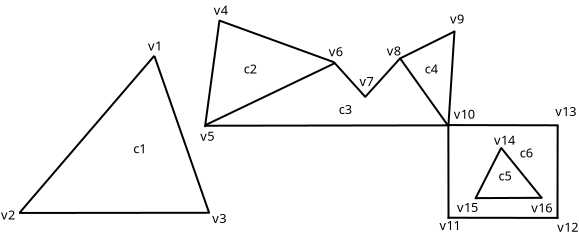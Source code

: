 <?xml version="1.0" encoding="UTF-8"?>
<dia:diagram xmlns:dia="http://www.lysator.liu.se/~alla/dia/">
  <dia:layer name="背景" visible="true" active="true">
    <dia:object type="Standard - Line" version="0" id="O0">
      <dia:attribute name="obj_pos">
        <dia:point val="57.315,14.953"/>
      </dia:attribute>
      <dia:attribute name="obj_bb">
        <dia:rectangle val="50.507,14.882;57.385,22.873"/>
      </dia:attribute>
      <dia:attribute name="conn_endpoints">
        <dia:point val="57.315,14.953"/>
        <dia:point val="50.578,22.802"/>
      </dia:attribute>
      <dia:attribute name="numcp">
        <dia:int val="1"/>
      </dia:attribute>
    </dia:object>
    <dia:object type="Standard - Line" version="0" id="O1">
      <dia:attribute name="obj_pos">
        <dia:point val="57.315,14.964"/>
      </dia:attribute>
      <dia:attribute name="obj_bb">
        <dia:rectangle val="57.251,14.9;60.122,22.889"/>
      </dia:attribute>
      <dia:attribute name="conn_endpoints">
        <dia:point val="57.315,14.964"/>
        <dia:point val="60.059,22.825"/>
      </dia:attribute>
      <dia:attribute name="numcp">
        <dia:int val="1"/>
      </dia:attribute>
    </dia:object>
    <dia:object type="Standard - Line" version="0" id="O2">
      <dia:attribute name="obj_pos">
        <dia:point val="50.552,22.816"/>
      </dia:attribute>
      <dia:attribute name="obj_bb">
        <dia:rectangle val="50.502,22.756;60.128,22.866"/>
      </dia:attribute>
      <dia:attribute name="conn_endpoints">
        <dia:point val="50.552,22.816"/>
        <dia:point val="60.078,22.806"/>
      </dia:attribute>
      <dia:attribute name="numcp">
        <dia:int val="1"/>
      </dia:attribute>
    </dia:object>
    <dia:object type="Standard - Line" version="0" id="O3">
      <dia:attribute name="obj_pos">
        <dia:point val="60.572,13.183"/>
      </dia:attribute>
      <dia:attribute name="obj_bb">
        <dia:rectangle val="59.789,13.127;60.629,18.578"/>
      </dia:attribute>
      <dia:attribute name="conn_endpoints">
        <dia:point val="60.572,13.183"/>
        <dia:point val="59.845,18.522"/>
      </dia:attribute>
      <dia:attribute name="numcp">
        <dia:int val="1"/>
      </dia:attribute>
    </dia:object>
    <dia:object type="Standard - Line" version="0" id="O4">
      <dia:attribute name="obj_pos">
        <dia:point val="60.542,13.189"/>
      </dia:attribute>
      <dia:attribute name="obj_bb">
        <dia:rectangle val="60.478,13.124;66.361,15.344"/>
      </dia:attribute>
      <dia:attribute name="conn_endpoints">
        <dia:point val="60.542,13.189"/>
        <dia:point val="66.297,15.28"/>
      </dia:attribute>
      <dia:attribute name="numcp">
        <dia:int val="1"/>
      </dia:attribute>
    </dia:object>
    <dia:object type="Standard - Line" version="0" id="O5">
      <dia:attribute name="obj_pos">
        <dia:point val="66.333,15.327"/>
      </dia:attribute>
      <dia:attribute name="obj_bb">
        <dia:rectangle val="59.822,15.261;66.399,18.478"/>
      </dia:attribute>
      <dia:attribute name="conn_endpoints">
        <dia:point val="66.333,15.327"/>
        <dia:point val="59.889,18.412"/>
      </dia:attribute>
      <dia:attribute name="numcp">
        <dia:int val="1"/>
      </dia:attribute>
    </dia:object>
    <dia:object type="Standard - Line" version="0" id="O6">
      <dia:attribute name="obj_pos">
        <dia:point val="66.291,15.275"/>
      </dia:attribute>
      <dia:attribute name="obj_bb">
        <dia:rectangle val="66.22,15.204;67.959,17.111"/>
      </dia:attribute>
      <dia:attribute name="conn_endpoints">
        <dia:point val="66.291,15.275"/>
        <dia:point val="67.888,17.041"/>
      </dia:attribute>
      <dia:attribute name="numcp">
        <dia:int val="1"/>
      </dia:attribute>
    </dia:object>
    <dia:object type="Standard - Line" version="0" id="O7">
      <dia:attribute name="obj_pos">
        <dia:point val="67.877,16.993"/>
      </dia:attribute>
      <dia:attribute name="obj_bb">
        <dia:rectangle val="67.806,15.005;69.683,17.063"/>
      </dia:attribute>
      <dia:attribute name="conn_endpoints">
        <dia:point val="67.877,16.993"/>
        <dia:point val="69.612,15.075"/>
      </dia:attribute>
      <dia:attribute name="numcp">
        <dia:int val="1"/>
      </dia:attribute>
    </dia:object>
    <dia:object type="Standard - Line" version="0" id="O8">
      <dia:attribute name="obj_pos">
        <dia:point val="59.857,18.454"/>
      </dia:attribute>
      <dia:attribute name="obj_bb">
        <dia:rectangle val="59.807,18.386;72.013,18.504"/>
      </dia:attribute>
      <dia:attribute name="conn_endpoints">
        <dia:point val="59.857,18.454"/>
        <dia:point val="71.963,18.436"/>
      </dia:attribute>
      <dia:attribute name="numcp">
        <dia:int val="1"/>
      </dia:attribute>
    </dia:object>
    <dia:object type="Standard - Line" version="0" id="O9">
      <dia:attribute name="obj_pos">
        <dia:point val="69.59,15.071"/>
      </dia:attribute>
      <dia:attribute name="obj_bb">
        <dia:rectangle val="69.521,15.001;72.075,18.529"/>
      </dia:attribute>
      <dia:attribute name="conn_endpoints">
        <dia:point val="69.59,15.071"/>
        <dia:point val="72.006,18.459"/>
      </dia:attribute>
      <dia:attribute name="numcp">
        <dia:int val="1"/>
      </dia:attribute>
    </dia:object>
    <dia:object type="Standard - Line" version="0" id="O10">
      <dia:attribute name="obj_pos">
        <dia:point val="69.59,15.095"/>
      </dia:attribute>
      <dia:attribute name="obj_bb">
        <dia:rectangle val="69.523,13.663;72.412,15.162"/>
      </dia:attribute>
      <dia:attribute name="conn_endpoints">
        <dia:point val="69.59,15.095"/>
        <dia:point val="72.345,13.73"/>
      </dia:attribute>
      <dia:attribute name="numcp">
        <dia:int val="1"/>
      </dia:attribute>
    </dia:object>
    <dia:object type="Standard - Line" version="0" id="O11">
      <dia:attribute name="obj_pos">
        <dia:point val="72.322,13.709"/>
      </dia:attribute>
      <dia:attribute name="obj_bb">
        <dia:rectangle val="71.961,13.656;72.375,18.544"/>
      </dia:attribute>
      <dia:attribute name="conn_endpoints">
        <dia:point val="72.322,13.709"/>
        <dia:point val="72.014,18.491"/>
      </dia:attribute>
      <dia:attribute name="numcp">
        <dia:int val="1"/>
      </dia:attribute>
    </dia:object>
    <dia:object type="Standard - Line" version="0" id="O12">
      <dia:attribute name="obj_pos">
        <dia:point val="72.014,18.398"/>
      </dia:attribute>
      <dia:attribute name="obj_bb">
        <dia:rectangle val="71.964,18.348;72.073,23.145"/>
      </dia:attribute>
      <dia:attribute name="conn_endpoints">
        <dia:point val="72.014,18.398"/>
        <dia:point val="72.023,23.095"/>
      </dia:attribute>
      <dia:attribute name="numcp">
        <dia:int val="1"/>
      </dia:attribute>
    </dia:object>
    <dia:object type="Standard - Line" version="0" id="O13">
      <dia:attribute name="obj_pos">
        <dia:point val="71.988,18.422"/>
      </dia:attribute>
      <dia:attribute name="obj_bb">
        <dia:rectangle val="71.938,18.372;77.564,18.485"/>
      </dia:attribute>
      <dia:attribute name="conn_endpoints">
        <dia:point val="71.988,18.422"/>
        <dia:point val="77.514,18.434"/>
      </dia:attribute>
      <dia:attribute name="numcp">
        <dia:int val="1"/>
      </dia:attribute>
    </dia:object>
    <dia:object type="Standard - Line" version="0" id="O14">
      <dia:attribute name="obj_pos">
        <dia:point val="77.481,18.418"/>
      </dia:attribute>
      <dia:attribute name="obj_bb">
        <dia:rectangle val="77.421,18.368;77.531,23.149"/>
      </dia:attribute>
      <dia:attribute name="conn_endpoints">
        <dia:point val="77.481,18.418"/>
        <dia:point val="77.471,23.099"/>
      </dia:attribute>
      <dia:attribute name="numcp">
        <dia:int val="1"/>
      </dia:attribute>
    </dia:object>
    <dia:object type="Standard - Line" version="0" id="O15">
      <dia:attribute name="obj_pos">
        <dia:point val="71.975,23.055"/>
      </dia:attribute>
      <dia:attribute name="obj_bb">
        <dia:rectangle val="71.924,23.005;77.572,23.113"/>
      </dia:attribute>
      <dia:attribute name="conn_endpoints">
        <dia:point val="71.975,23.055"/>
        <dia:point val="77.522,23.063"/>
      </dia:attribute>
      <dia:attribute name="numcp">
        <dia:int val="1"/>
      </dia:attribute>
    </dia:object>
    <dia:object type="Standard - Line" version="0" id="O16">
      <dia:attribute name="obj_pos">
        <dia:point val="74.661,19.553"/>
      </dia:attribute>
      <dia:attribute name="obj_bb">
        <dia:rectangle val="73.291,19.485;74.728,22.184"/>
      </dia:attribute>
      <dia:attribute name="conn_endpoints">
        <dia:point val="74.661,19.553"/>
        <dia:point val="73.358,22.117"/>
      </dia:attribute>
      <dia:attribute name="numcp">
        <dia:int val="1"/>
      </dia:attribute>
    </dia:object>
    <dia:object type="Standard - Line" version="0" id="O17">
      <dia:attribute name="obj_pos">
        <dia:point val="74.641,19.547"/>
      </dia:attribute>
      <dia:attribute name="obj_bb">
        <dia:rectangle val="74.571,19.477;76.773,22.16"/>
      </dia:attribute>
      <dia:attribute name="conn_endpoints">
        <dia:point val="74.641,19.547"/>
        <dia:point val="76.703,22.09"/>
      </dia:attribute>
      <dia:attribute name="numcp">
        <dia:int val="1"/>
      </dia:attribute>
    </dia:object>
    <dia:object type="Standard - Line" version="0" id="O18">
      <dia:attribute name="obj_pos">
        <dia:point val="73.356,22.074"/>
      </dia:attribute>
      <dia:attribute name="obj_bb">
        <dia:rectangle val="73.305,22.007;76.753,22.124"/>
      </dia:attribute>
      <dia:attribute name="conn_endpoints">
        <dia:point val="73.356,22.074"/>
        <dia:point val="76.703,22.058"/>
      </dia:attribute>
      <dia:attribute name="numcp">
        <dia:int val="1"/>
      </dia:attribute>
    </dia:object>
    <dia:object type="Standard - Text" version="1" id="O19">
      <dia:attribute name="obj_pos">
        <dia:point val="57,14.698"/>
      </dia:attribute>
      <dia:attribute name="obj_bb">
        <dia:rectangle val="57,14.103;57.788,14.85"/>
      </dia:attribute>
      <dia:attribute name="text">
        <dia:composite type="text">
          <dia:attribute name="string">
            <dia:string>#v1#</dia:string>
          </dia:attribute>
          <dia:attribute name="font">
            <dia:font family="sans" style="0" name="Helvetica"/>
          </dia:attribute>
          <dia:attribute name="height">
            <dia:real val="0.8"/>
          </dia:attribute>
          <dia:attribute name="pos">
            <dia:point val="57,14.698"/>
          </dia:attribute>
          <dia:attribute name="color">
            <dia:color val="#000000"/>
          </dia:attribute>
          <dia:attribute name="alignment">
            <dia:enum val="0"/>
          </dia:attribute>
        </dia:composite>
      </dia:attribute>
      <dia:attribute name="valign">
        <dia:enum val="3"/>
      </dia:attribute>
    </dia:object>
    <dia:object type="Standard - Text" version="1" id="O20">
      <dia:attribute name="obj_pos">
        <dia:point val="49.647,23.145"/>
      </dia:attribute>
      <dia:attribute name="obj_bb">
        <dia:rectangle val="49.647,22.55;50.434,23.297"/>
      </dia:attribute>
      <dia:attribute name="text">
        <dia:composite type="text">
          <dia:attribute name="string">
            <dia:string>#v2#</dia:string>
          </dia:attribute>
          <dia:attribute name="font">
            <dia:font family="sans" style="0" name="Helvetica"/>
          </dia:attribute>
          <dia:attribute name="height">
            <dia:real val="0.8"/>
          </dia:attribute>
          <dia:attribute name="pos">
            <dia:point val="49.647,23.145"/>
          </dia:attribute>
          <dia:attribute name="color">
            <dia:color val="#000000"/>
          </dia:attribute>
          <dia:attribute name="alignment">
            <dia:enum val="0"/>
          </dia:attribute>
        </dia:composite>
      </dia:attribute>
      <dia:attribute name="valign">
        <dia:enum val="3"/>
      </dia:attribute>
    </dia:object>
    <dia:object type="Standard - Text" version="1" id="O21">
      <dia:attribute name="obj_pos">
        <dia:point val="60.206,23.317"/>
      </dia:attribute>
      <dia:attribute name="obj_bb">
        <dia:rectangle val="60.206,22.722;60.993,23.47"/>
      </dia:attribute>
      <dia:attribute name="text">
        <dia:composite type="text">
          <dia:attribute name="string">
            <dia:string>#v3#</dia:string>
          </dia:attribute>
          <dia:attribute name="font">
            <dia:font family="sans" style="0" name="Helvetica"/>
          </dia:attribute>
          <dia:attribute name="height">
            <dia:real val="0.8"/>
          </dia:attribute>
          <dia:attribute name="pos">
            <dia:point val="60.206,23.317"/>
          </dia:attribute>
          <dia:attribute name="color">
            <dia:color val="#000000"/>
          </dia:attribute>
          <dia:attribute name="alignment">
            <dia:enum val="0"/>
          </dia:attribute>
        </dia:composite>
      </dia:attribute>
      <dia:attribute name="valign">
        <dia:enum val="3"/>
      </dia:attribute>
    </dia:object>
    <dia:object type="Standard - Text" version="1" id="O22">
      <dia:attribute name="obj_pos">
        <dia:point val="60.288,12.903"/>
      </dia:attribute>
      <dia:attribute name="obj_bb">
        <dia:rectangle val="60.288,12.308;61.075,13.055"/>
      </dia:attribute>
      <dia:attribute name="text">
        <dia:composite type="text">
          <dia:attribute name="string">
            <dia:string>#v4#</dia:string>
          </dia:attribute>
          <dia:attribute name="font">
            <dia:font family="sans" style="0" name="Helvetica"/>
          </dia:attribute>
          <dia:attribute name="height">
            <dia:real val="0.8"/>
          </dia:attribute>
          <dia:attribute name="pos">
            <dia:point val="60.288,12.903"/>
          </dia:attribute>
          <dia:attribute name="color">
            <dia:color val="#000000"/>
          </dia:attribute>
          <dia:attribute name="alignment">
            <dia:enum val="0"/>
          </dia:attribute>
        </dia:composite>
      </dia:attribute>
      <dia:attribute name="valign">
        <dia:enum val="3"/>
      </dia:attribute>
    </dia:object>
    <dia:object type="Standard - Text" version="1" id="O23">
      <dia:attribute name="obj_pos">
        <dia:point val="59.606,19.2"/>
      </dia:attribute>
      <dia:attribute name="obj_bb">
        <dia:rectangle val="59.606,18.605;60.393,19.353"/>
      </dia:attribute>
      <dia:attribute name="text">
        <dia:composite type="text">
          <dia:attribute name="string">
            <dia:string>#v5#</dia:string>
          </dia:attribute>
          <dia:attribute name="font">
            <dia:font family="sans" style="0" name="Helvetica"/>
          </dia:attribute>
          <dia:attribute name="height">
            <dia:real val="0.8"/>
          </dia:attribute>
          <dia:attribute name="pos">
            <dia:point val="59.606,19.2"/>
          </dia:attribute>
          <dia:attribute name="color">
            <dia:color val="#000000"/>
          </dia:attribute>
          <dia:attribute name="alignment">
            <dia:enum val="0"/>
          </dia:attribute>
        </dia:composite>
      </dia:attribute>
      <dia:attribute name="valign">
        <dia:enum val="3"/>
      </dia:attribute>
    </dia:object>
    <dia:object type="Standard - Text" version="1" id="O24">
      <dia:attribute name="obj_pos">
        <dia:point val="66.04,14.975"/>
      </dia:attribute>
      <dia:attribute name="obj_bb">
        <dia:rectangle val="66.04,14.38;66.827,15.127"/>
      </dia:attribute>
      <dia:attribute name="text">
        <dia:composite type="text">
          <dia:attribute name="string">
            <dia:string>#v6#</dia:string>
          </dia:attribute>
          <dia:attribute name="font">
            <dia:font family="sans" style="0" name="Helvetica"/>
          </dia:attribute>
          <dia:attribute name="height">
            <dia:real val="0.8"/>
          </dia:attribute>
          <dia:attribute name="pos">
            <dia:point val="66.04,14.975"/>
          </dia:attribute>
          <dia:attribute name="color">
            <dia:color val="#000000"/>
          </dia:attribute>
          <dia:attribute name="alignment">
            <dia:enum val="0"/>
          </dia:attribute>
        </dia:composite>
      </dia:attribute>
      <dia:attribute name="valign">
        <dia:enum val="3"/>
      </dia:attribute>
    </dia:object>
    <dia:object type="Standard - Text" version="1" id="O25">
      <dia:attribute name="obj_pos">
        <dia:point val="67.567,16.474"/>
      </dia:attribute>
      <dia:attribute name="obj_bb">
        <dia:rectangle val="67.567,15.879;68.354,16.627"/>
      </dia:attribute>
      <dia:attribute name="text">
        <dia:composite type="text">
          <dia:attribute name="string">
            <dia:string>#v7#</dia:string>
          </dia:attribute>
          <dia:attribute name="font">
            <dia:font family="sans" style="0" name="Helvetica"/>
          </dia:attribute>
          <dia:attribute name="height">
            <dia:real val="0.8"/>
          </dia:attribute>
          <dia:attribute name="pos">
            <dia:point val="67.567,16.474"/>
          </dia:attribute>
          <dia:attribute name="color">
            <dia:color val="#000000"/>
          </dia:attribute>
          <dia:attribute name="alignment">
            <dia:enum val="0"/>
          </dia:attribute>
        </dia:composite>
      </dia:attribute>
      <dia:attribute name="valign">
        <dia:enum val="3"/>
      </dia:attribute>
    </dia:object>
    <dia:object type="Standard - Text" version="1" id="O26">
      <dia:attribute name="obj_pos">
        <dia:point val="68.93,14.947"/>
      </dia:attribute>
      <dia:attribute name="obj_bb">
        <dia:rectangle val="68.93,14.352;69.717,15.1"/>
      </dia:attribute>
      <dia:attribute name="text">
        <dia:composite type="text">
          <dia:attribute name="string">
            <dia:string>#v8#</dia:string>
          </dia:attribute>
          <dia:attribute name="font">
            <dia:font family="sans" style="0" name="Helvetica"/>
          </dia:attribute>
          <dia:attribute name="height">
            <dia:real val="0.8"/>
          </dia:attribute>
          <dia:attribute name="pos">
            <dia:point val="68.93,14.947"/>
          </dia:attribute>
          <dia:attribute name="color">
            <dia:color val="#000000"/>
          </dia:attribute>
          <dia:attribute name="alignment">
            <dia:enum val="0"/>
          </dia:attribute>
        </dia:composite>
      </dia:attribute>
      <dia:attribute name="valign">
        <dia:enum val="3"/>
      </dia:attribute>
    </dia:object>
    <dia:object type="Standard - Text" version="1" id="O27">
      <dia:attribute name="obj_pos">
        <dia:point val="72.092,13.339"/>
      </dia:attribute>
      <dia:attribute name="obj_bb">
        <dia:rectangle val="72.092,12.744;72.88,13.491"/>
      </dia:attribute>
      <dia:attribute name="text">
        <dia:composite type="text">
          <dia:attribute name="string">
            <dia:string>#v9#</dia:string>
          </dia:attribute>
          <dia:attribute name="font">
            <dia:font family="sans" style="0" name="Helvetica"/>
          </dia:attribute>
          <dia:attribute name="height">
            <dia:real val="0.8"/>
          </dia:attribute>
          <dia:attribute name="pos">
            <dia:point val="72.092,13.339"/>
          </dia:attribute>
          <dia:attribute name="color">
            <dia:color val="#000000"/>
          </dia:attribute>
          <dia:attribute name="alignment">
            <dia:enum val="0"/>
          </dia:attribute>
        </dia:composite>
      </dia:attribute>
      <dia:attribute name="valign">
        <dia:enum val="3"/>
      </dia:attribute>
    </dia:object>
    <dia:object type="Standard - Text" version="1" id="O28">
      <dia:attribute name="obj_pos">
        <dia:point val="72.283,18.11"/>
      </dia:attribute>
      <dia:attribute name="obj_bb">
        <dia:rectangle val="72.283,17.515;73.478,18.262"/>
      </dia:attribute>
      <dia:attribute name="text">
        <dia:composite type="text">
          <dia:attribute name="string">
            <dia:string>#v10#</dia:string>
          </dia:attribute>
          <dia:attribute name="font">
            <dia:font family="sans" style="0" name="Helvetica"/>
          </dia:attribute>
          <dia:attribute name="height">
            <dia:real val="0.8"/>
          </dia:attribute>
          <dia:attribute name="pos">
            <dia:point val="72.283,18.11"/>
          </dia:attribute>
          <dia:attribute name="color">
            <dia:color val="#000000"/>
          </dia:attribute>
          <dia:attribute name="alignment">
            <dia:enum val="0"/>
          </dia:attribute>
        </dia:composite>
      </dia:attribute>
      <dia:attribute name="valign">
        <dia:enum val="3"/>
      </dia:attribute>
    </dia:object>
    <dia:object type="Standard - Text" version="1" id="O29">
      <dia:attribute name="obj_pos">
        <dia:point val="71.574,23.671"/>
      </dia:attribute>
      <dia:attribute name="obj_bb">
        <dia:rectangle val="71.574,23.076;72.769,23.824"/>
      </dia:attribute>
      <dia:attribute name="text">
        <dia:composite type="text">
          <dia:attribute name="string">
            <dia:string>#v11#</dia:string>
          </dia:attribute>
          <dia:attribute name="font">
            <dia:font family="sans" style="0" name="Helvetica"/>
          </dia:attribute>
          <dia:attribute name="height">
            <dia:real val="0.8"/>
          </dia:attribute>
          <dia:attribute name="pos">
            <dia:point val="71.574,23.671"/>
          </dia:attribute>
          <dia:attribute name="color">
            <dia:color val="#000000"/>
          </dia:attribute>
          <dia:attribute name="alignment">
            <dia:enum val="0"/>
          </dia:attribute>
        </dia:composite>
      </dia:attribute>
      <dia:attribute name="valign">
        <dia:enum val="3"/>
      </dia:attribute>
    </dia:object>
    <dia:object type="Standard - Text" version="1" id="O30">
      <dia:attribute name="obj_pos">
        <dia:point val="77.463,23.753"/>
      </dia:attribute>
      <dia:attribute name="obj_bb">
        <dia:rectangle val="77.463,23.158;78.658,23.906"/>
      </dia:attribute>
      <dia:attribute name="text">
        <dia:composite type="text">
          <dia:attribute name="string">
            <dia:string>#v12#</dia:string>
          </dia:attribute>
          <dia:attribute name="font">
            <dia:font family="sans" style="0" name="Helvetica"/>
          </dia:attribute>
          <dia:attribute name="height">
            <dia:real val="0.8"/>
          </dia:attribute>
          <dia:attribute name="pos">
            <dia:point val="77.463,23.753"/>
          </dia:attribute>
          <dia:attribute name="color">
            <dia:color val="#000000"/>
          </dia:attribute>
          <dia:attribute name="alignment">
            <dia:enum val="0"/>
          </dia:attribute>
        </dia:composite>
      </dia:attribute>
      <dia:attribute name="valign">
        <dia:enum val="3"/>
      </dia:attribute>
    </dia:object>
    <dia:object type="Standard - Text" version="1" id="O31">
      <dia:attribute name="obj_pos">
        <dia:point val="77.354,17.974"/>
      </dia:attribute>
      <dia:attribute name="obj_bb">
        <dia:rectangle val="77.354,17.379;78.549,18.126"/>
      </dia:attribute>
      <dia:attribute name="text">
        <dia:composite type="text">
          <dia:attribute name="string">
            <dia:string>#v13#</dia:string>
          </dia:attribute>
          <dia:attribute name="font">
            <dia:font family="sans" style="0" name="Helvetica"/>
          </dia:attribute>
          <dia:attribute name="height">
            <dia:real val="0.8"/>
          </dia:attribute>
          <dia:attribute name="pos">
            <dia:point val="77.354,17.974"/>
          </dia:attribute>
          <dia:attribute name="color">
            <dia:color val="#000000"/>
          </dia:attribute>
          <dia:attribute name="alignment">
            <dia:enum val="0"/>
          </dia:attribute>
        </dia:composite>
      </dia:attribute>
      <dia:attribute name="valign">
        <dia:enum val="3"/>
      </dia:attribute>
    </dia:object>
    <dia:object type="Standard - Text" version="1" id="O32">
      <dia:attribute name="obj_pos">
        <dia:point val="56.256,19.834"/>
      </dia:attribute>
      <dia:attribute name="obj_bb">
        <dia:rectangle val="56.256,19.238;57.016,19.986"/>
      </dia:attribute>
      <dia:attribute name="text">
        <dia:composite type="text">
          <dia:attribute name="string">
            <dia:string>#c1#</dia:string>
          </dia:attribute>
          <dia:attribute name="font">
            <dia:font family="sans" style="0" name="Helvetica"/>
          </dia:attribute>
          <dia:attribute name="height">
            <dia:real val="0.8"/>
          </dia:attribute>
          <dia:attribute name="pos">
            <dia:point val="56.256,19.834"/>
          </dia:attribute>
          <dia:attribute name="color">
            <dia:color val="#000000"/>
          </dia:attribute>
          <dia:attribute name="alignment">
            <dia:enum val="0"/>
          </dia:attribute>
        </dia:composite>
      </dia:attribute>
      <dia:attribute name="valign">
        <dia:enum val="3"/>
      </dia:attribute>
    </dia:object>
    <dia:object type="Standard - Text" version="1" id="O33">
      <dia:attribute name="obj_pos">
        <dia:point val="61.787,15.847"/>
      </dia:attribute>
      <dia:attribute name="obj_bb">
        <dia:rectangle val="61.787,15.252;62.547,16.0"/>
      </dia:attribute>
      <dia:attribute name="text">
        <dia:composite type="text">
          <dia:attribute name="string">
            <dia:string>#c2#</dia:string>
          </dia:attribute>
          <dia:attribute name="font">
            <dia:font family="sans" style="0" name="Helvetica"/>
          </dia:attribute>
          <dia:attribute name="height">
            <dia:real val="0.8"/>
          </dia:attribute>
          <dia:attribute name="pos">
            <dia:point val="61.787,15.847"/>
          </dia:attribute>
          <dia:attribute name="color">
            <dia:color val="#000000"/>
          </dia:attribute>
          <dia:attribute name="alignment">
            <dia:enum val="0"/>
          </dia:attribute>
        </dia:composite>
      </dia:attribute>
      <dia:attribute name="valign">
        <dia:enum val="3"/>
      </dia:attribute>
    </dia:object>
    <dia:object type="Standard - Text" version="1" id="O34">
      <dia:attribute name="obj_pos">
        <dia:point val="66.531,17.864"/>
      </dia:attribute>
      <dia:attribute name="obj_bb">
        <dia:rectangle val="66.531,17.27;67.291,18.017"/>
      </dia:attribute>
      <dia:attribute name="text">
        <dia:composite type="text">
          <dia:attribute name="string">
            <dia:string>#c3#</dia:string>
          </dia:attribute>
          <dia:attribute name="font">
            <dia:font family="sans" style="0" name="Helvetica"/>
          </dia:attribute>
          <dia:attribute name="height">
            <dia:real val="0.8"/>
          </dia:attribute>
          <dia:attribute name="pos">
            <dia:point val="66.531,17.864"/>
          </dia:attribute>
          <dia:attribute name="color">
            <dia:color val="#000000"/>
          </dia:attribute>
          <dia:attribute name="alignment">
            <dia:enum val="0"/>
          </dia:attribute>
        </dia:composite>
      </dia:attribute>
      <dia:attribute name="valign">
        <dia:enum val="3"/>
      </dia:attribute>
    </dia:object>
    <dia:object type="Standard - Text" version="1" id="O35">
      <dia:attribute name="obj_pos">
        <dia:point val="70.838,15.847"/>
      </dia:attribute>
      <dia:attribute name="obj_bb">
        <dia:rectangle val="70.838,15.252;71.598,16.0"/>
      </dia:attribute>
      <dia:attribute name="text">
        <dia:composite type="text">
          <dia:attribute name="string">
            <dia:string>#c4#</dia:string>
          </dia:attribute>
          <dia:attribute name="font">
            <dia:font family="sans" style="0" name="Helvetica"/>
          </dia:attribute>
          <dia:attribute name="height">
            <dia:real val="0.8"/>
          </dia:attribute>
          <dia:attribute name="pos">
            <dia:point val="70.838,15.847"/>
          </dia:attribute>
          <dia:attribute name="color">
            <dia:color val="#000000"/>
          </dia:attribute>
          <dia:attribute name="alignment">
            <dia:enum val="0"/>
          </dia:attribute>
        </dia:composite>
      </dia:attribute>
      <dia:attribute name="valign">
        <dia:enum val="3"/>
      </dia:attribute>
    </dia:object>
    <dia:object type="Standard - Text" version="1" id="O36">
      <dia:attribute name="obj_pos">
        <dia:point val="74.519,21.191"/>
      </dia:attribute>
      <dia:attribute name="obj_bb">
        <dia:rectangle val="74.519,20.596;75.278,21.343"/>
      </dia:attribute>
      <dia:attribute name="text">
        <dia:composite type="text">
          <dia:attribute name="string">
            <dia:string>#c5#</dia:string>
          </dia:attribute>
          <dia:attribute name="font">
            <dia:font family="sans" style="0" name="Helvetica"/>
          </dia:attribute>
          <dia:attribute name="height">
            <dia:real val="0.8"/>
          </dia:attribute>
          <dia:attribute name="pos">
            <dia:point val="74.519,21.191"/>
          </dia:attribute>
          <dia:attribute name="color">
            <dia:color val="#000000"/>
          </dia:attribute>
          <dia:attribute name="alignment">
            <dia:enum val="0"/>
          </dia:attribute>
        </dia:composite>
      </dia:attribute>
      <dia:attribute name="valign">
        <dia:enum val="3"/>
      </dia:attribute>
    </dia:object>
    <dia:object type="Standard - Text" version="1" id="O37">
      <dia:attribute name="obj_pos">
        <dia:point val="75.582,20.046"/>
      </dia:attribute>
      <dia:attribute name="obj_bb">
        <dia:rectangle val="75.582,19.451;76.342,20.198"/>
      </dia:attribute>
      <dia:attribute name="text">
        <dia:composite type="text">
          <dia:attribute name="string">
            <dia:string>#c6#</dia:string>
          </dia:attribute>
          <dia:attribute name="font">
            <dia:font family="sans" style="0" name="Helvetica"/>
          </dia:attribute>
          <dia:attribute name="height">
            <dia:real val="0.8"/>
          </dia:attribute>
          <dia:attribute name="pos">
            <dia:point val="75.582,20.046"/>
          </dia:attribute>
          <dia:attribute name="color">
            <dia:color val="#000000"/>
          </dia:attribute>
          <dia:attribute name="alignment">
            <dia:enum val="0"/>
          </dia:attribute>
        </dia:composite>
      </dia:attribute>
      <dia:attribute name="valign">
        <dia:enum val="3"/>
      </dia:attribute>
    </dia:object>
    <dia:object type="Standard - Text" version="1" id="O38">
      <dia:attribute name="obj_pos">
        <dia:point val="74.302,19.4"/>
      </dia:attribute>
      <dia:attribute name="obj_bb">
        <dia:rectangle val="74.302,18.805;75.497,19.553"/>
      </dia:attribute>
      <dia:attribute name="text">
        <dia:composite type="text">
          <dia:attribute name="string">
            <dia:string>#v14#</dia:string>
          </dia:attribute>
          <dia:attribute name="font">
            <dia:font family="sans" style="0" name="Helvetica"/>
          </dia:attribute>
          <dia:attribute name="height">
            <dia:real val="0.8"/>
          </dia:attribute>
          <dia:attribute name="pos">
            <dia:point val="74.302,19.4"/>
          </dia:attribute>
          <dia:attribute name="color">
            <dia:color val="#000000"/>
          </dia:attribute>
          <dia:attribute name="alignment">
            <dia:enum val="0"/>
          </dia:attribute>
        </dia:composite>
      </dia:attribute>
      <dia:attribute name="valign">
        <dia:enum val="3"/>
      </dia:attribute>
    </dia:object>
    <dia:object type="Standard - Text" version="1" id="O39">
      <dia:attribute name="obj_pos">
        <dia:point val="72.445,22.77"/>
      </dia:attribute>
      <dia:attribute name="obj_bb">
        <dia:rectangle val="72.445,22.175;73.64,22.922"/>
      </dia:attribute>
      <dia:attribute name="text">
        <dia:composite type="text">
          <dia:attribute name="string">
            <dia:string>#v15#</dia:string>
          </dia:attribute>
          <dia:attribute name="font">
            <dia:font family="sans" style="0" name="Helvetica"/>
          </dia:attribute>
          <dia:attribute name="height">
            <dia:real val="0.8"/>
          </dia:attribute>
          <dia:attribute name="pos">
            <dia:point val="72.445,22.77"/>
          </dia:attribute>
          <dia:attribute name="color">
            <dia:color val="#000000"/>
          </dia:attribute>
          <dia:attribute name="alignment">
            <dia:enum val="0"/>
          </dia:attribute>
        </dia:composite>
      </dia:attribute>
      <dia:attribute name="valign">
        <dia:enum val="3"/>
      </dia:attribute>
    </dia:object>
    <dia:object type="Standard - Text" version="1" id="O40">
      <dia:attribute name="obj_pos">
        <dia:point val="76.159,22.793"/>
      </dia:attribute>
      <dia:attribute name="obj_bb">
        <dia:rectangle val="76.159,22.198;77.354,22.945"/>
      </dia:attribute>
      <dia:attribute name="text">
        <dia:composite type="text">
          <dia:attribute name="string">
            <dia:string>#v16#</dia:string>
          </dia:attribute>
          <dia:attribute name="font">
            <dia:font family="sans" style="0" name="Helvetica"/>
          </dia:attribute>
          <dia:attribute name="height">
            <dia:real val="0.8"/>
          </dia:attribute>
          <dia:attribute name="pos">
            <dia:point val="76.159,22.793"/>
          </dia:attribute>
          <dia:attribute name="color">
            <dia:color val="#000000"/>
          </dia:attribute>
          <dia:attribute name="alignment">
            <dia:enum val="0"/>
          </dia:attribute>
        </dia:composite>
      </dia:attribute>
      <dia:attribute name="valign">
        <dia:enum val="3"/>
      </dia:attribute>
    </dia:object>
  </dia:layer>
</dia:diagram>
